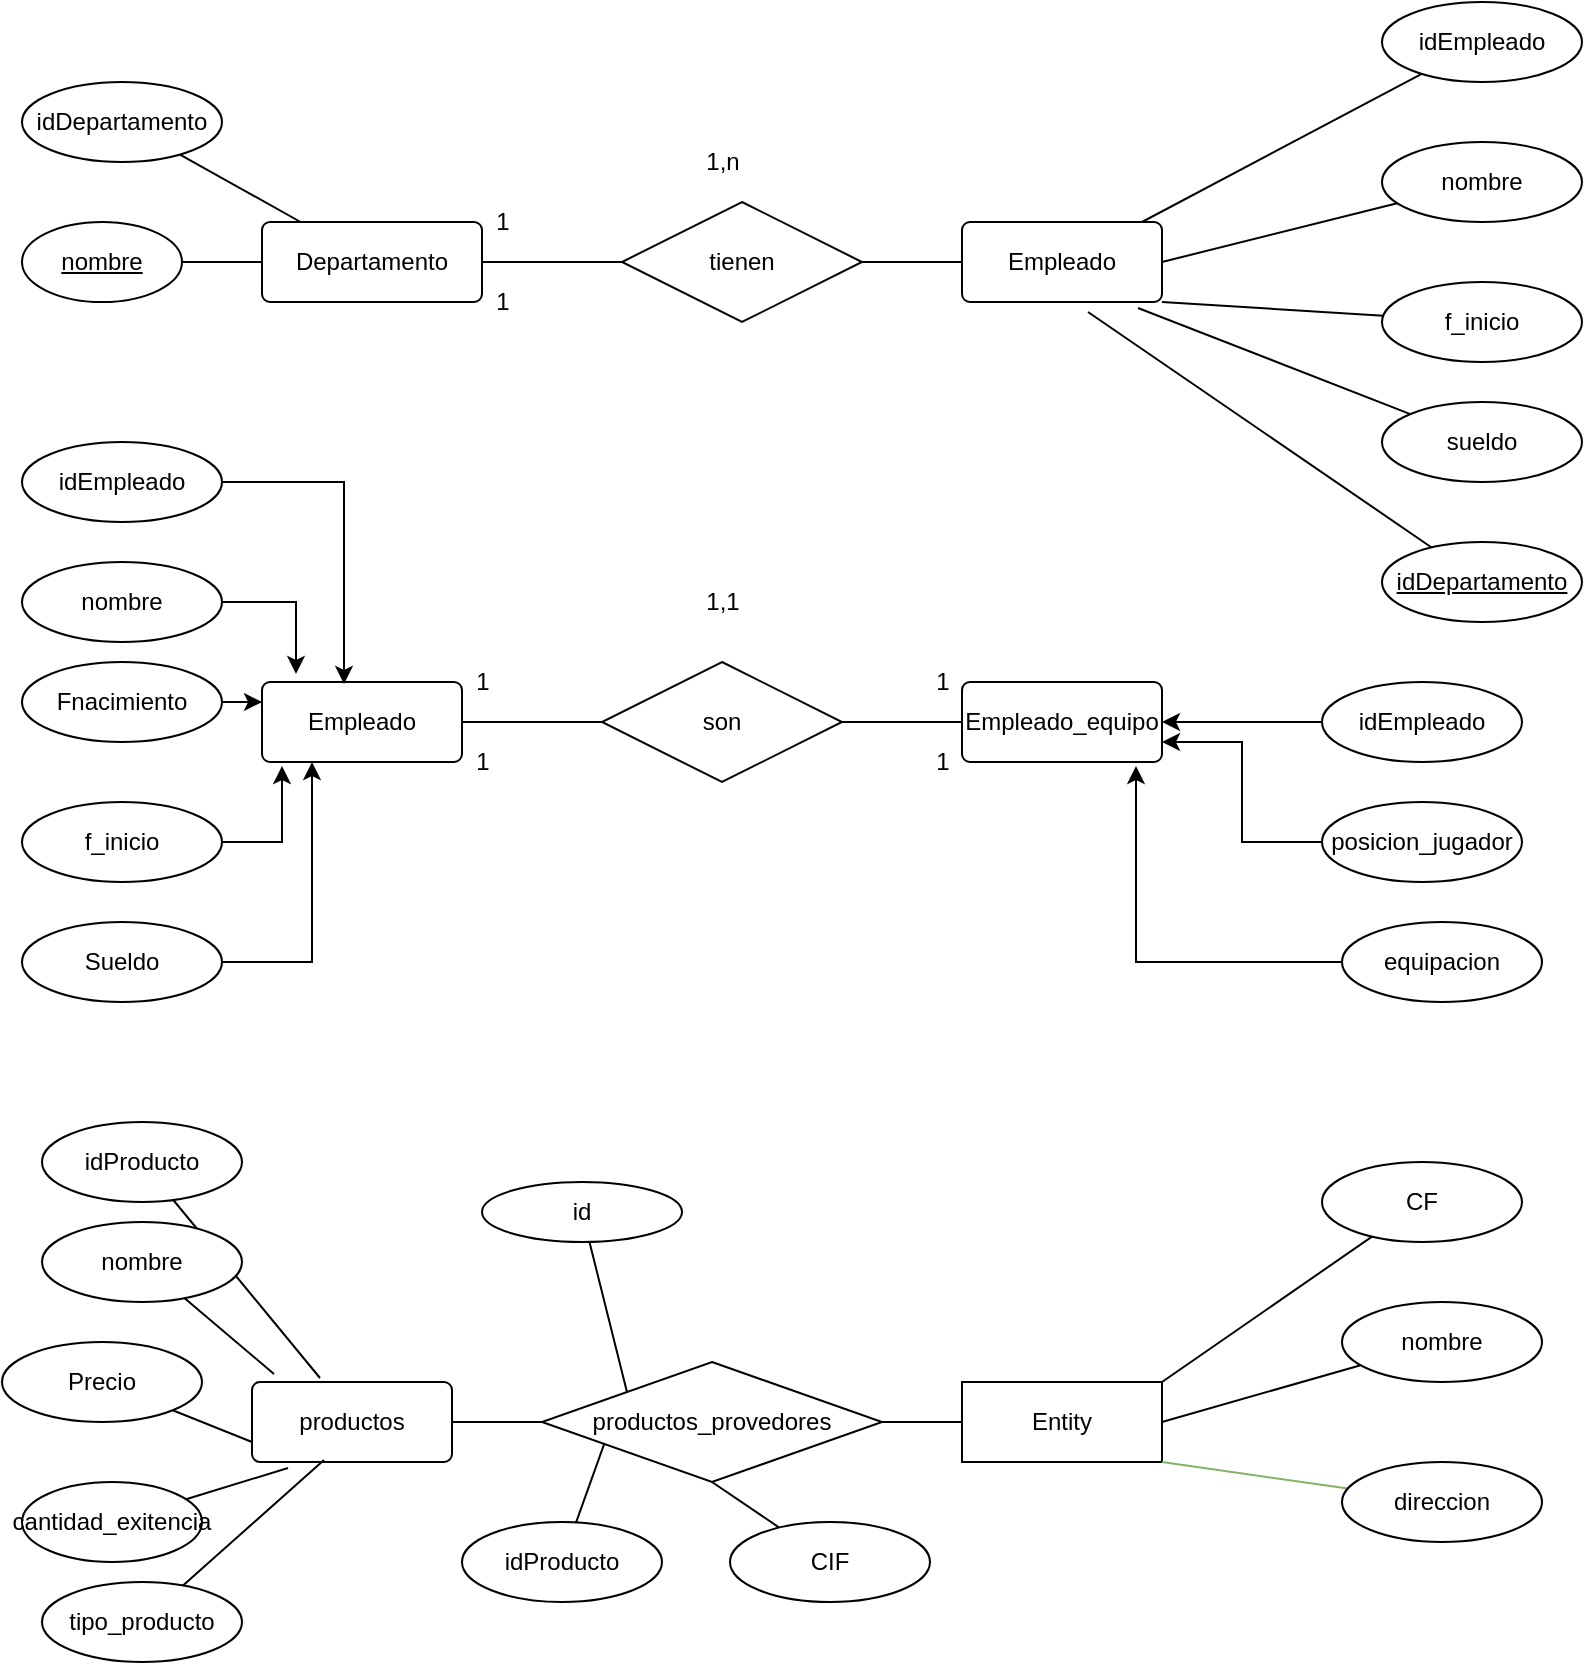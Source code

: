 <mxfile version="21.0.4" type="github">
  <diagram name="Página-1" id="OjUYFPZsK_V2lyPUEg2b">
    <mxGraphModel dx="893" dy="502" grid="1" gridSize="10" guides="1" tooltips="1" connect="1" arrows="1" fold="1" page="1" pageScale="1" pageWidth="827" pageHeight="1169" math="0" shadow="0">
      <root>
        <mxCell id="0" />
        <mxCell id="1" parent="0" />
        <mxCell id="AU91LdK-HFgsPMDRvncM-5" style="edgeStyle=orthogonalEdgeStyle;rounded=0;orthogonalLoop=1;jettySize=auto;html=1;endArrow=none;endFill=0;" edge="1" parent="1" source="AU91LdK-HFgsPMDRvncM-4" target="AU91LdK-HFgsPMDRvncM-6">
          <mxGeometry relative="1" as="geometry">
            <mxPoint x="270" y="200" as="targetPoint" />
          </mxGeometry>
        </mxCell>
        <mxCell id="AU91LdK-HFgsPMDRvncM-4" value="Departamento" style="rounded=1;arcSize=10;whiteSpace=wrap;html=1;align=center;" vertex="1" parent="1">
          <mxGeometry x="130" y="180" width="110" height="40" as="geometry" />
        </mxCell>
        <mxCell id="AU91LdK-HFgsPMDRvncM-17" style="rounded=0;orthogonalLoop=1;jettySize=auto;html=1;entryX=0;entryY=0.5;entryDx=0;entryDy=0;endArrow=none;endFill=0;" edge="1" parent="1" source="AU91LdK-HFgsPMDRvncM-6" target="AU91LdK-HFgsPMDRvncM-7">
          <mxGeometry relative="1" as="geometry" />
        </mxCell>
        <mxCell id="AU91LdK-HFgsPMDRvncM-6" value="tienen" style="shape=rhombus;perimeter=rhombusPerimeter;whiteSpace=wrap;html=1;align=center;" vertex="1" parent="1">
          <mxGeometry x="310" y="170" width="120" height="60" as="geometry" />
        </mxCell>
        <mxCell id="AU91LdK-HFgsPMDRvncM-7" value="Empleado" style="rounded=1;arcSize=10;whiteSpace=wrap;html=1;align=center;" vertex="1" parent="1">
          <mxGeometry x="480" y="180" width="100" height="40" as="geometry" />
        </mxCell>
        <mxCell id="AU91LdK-HFgsPMDRvncM-15" style="rounded=0;orthogonalLoop=1;jettySize=auto;html=1;endArrow=none;endFill=0;" edge="1" parent="1" source="AU91LdK-HFgsPMDRvncM-8" target="AU91LdK-HFgsPMDRvncM-4">
          <mxGeometry relative="1" as="geometry" />
        </mxCell>
        <mxCell id="AU91LdK-HFgsPMDRvncM-8" value="idDepartamento" style="ellipse;whiteSpace=wrap;html=1;align=center;" vertex="1" parent="1">
          <mxGeometry x="10" y="110" width="100" height="40" as="geometry" />
        </mxCell>
        <mxCell id="AU91LdK-HFgsPMDRvncM-16" style="edgeStyle=orthogonalEdgeStyle;rounded=0;orthogonalLoop=1;jettySize=auto;html=1;entryX=0;entryY=0.5;entryDx=0;entryDy=0;endArrow=none;endFill=0;" edge="1" parent="1" source="AU91LdK-HFgsPMDRvncM-9" target="AU91LdK-HFgsPMDRvncM-4">
          <mxGeometry relative="1" as="geometry" />
        </mxCell>
        <mxCell id="AU91LdK-HFgsPMDRvncM-9" value="nombre" style="ellipse;whiteSpace=wrap;html=1;align=center;fontStyle=4;" vertex="1" parent="1">
          <mxGeometry x="10" y="180" width="80" height="40" as="geometry" />
        </mxCell>
        <mxCell id="AU91LdK-HFgsPMDRvncM-19" style="rounded=0;orthogonalLoop=1;jettySize=auto;html=1;entryX=0.9;entryY=0;entryDx=0;entryDy=0;entryPerimeter=0;endArrow=none;endFill=0;" edge="1" parent="1" source="AU91LdK-HFgsPMDRvncM-10" target="AU91LdK-HFgsPMDRvncM-7">
          <mxGeometry relative="1" as="geometry" />
        </mxCell>
        <mxCell id="AU91LdK-HFgsPMDRvncM-10" value="idEmpleado" style="ellipse;whiteSpace=wrap;html=1;align=center;" vertex="1" parent="1">
          <mxGeometry x="690" y="70" width="100" height="40" as="geometry" />
        </mxCell>
        <mxCell id="AU91LdK-HFgsPMDRvncM-20" style="rounded=0;orthogonalLoop=1;jettySize=auto;html=1;entryX=1;entryY=0.5;entryDx=0;entryDy=0;endArrow=none;endFill=0;" edge="1" parent="1" source="AU91LdK-HFgsPMDRvncM-11" target="AU91LdK-HFgsPMDRvncM-7">
          <mxGeometry relative="1" as="geometry" />
        </mxCell>
        <mxCell id="AU91LdK-HFgsPMDRvncM-11" value="nombre" style="ellipse;whiteSpace=wrap;html=1;align=center;" vertex="1" parent="1">
          <mxGeometry x="690" y="140" width="100" height="40" as="geometry" />
        </mxCell>
        <mxCell id="AU91LdK-HFgsPMDRvncM-21" style="rounded=0;orthogonalLoop=1;jettySize=auto;html=1;entryX=1;entryY=1;entryDx=0;entryDy=0;endArrow=none;endFill=0;" edge="1" parent="1" source="AU91LdK-HFgsPMDRvncM-12" target="AU91LdK-HFgsPMDRvncM-7">
          <mxGeometry relative="1" as="geometry" />
        </mxCell>
        <mxCell id="AU91LdK-HFgsPMDRvncM-12" value="f_inicio" style="ellipse;whiteSpace=wrap;html=1;align=center;" vertex="1" parent="1">
          <mxGeometry x="690" y="210" width="100" height="40" as="geometry" />
        </mxCell>
        <mxCell id="AU91LdK-HFgsPMDRvncM-22" style="rounded=0;orthogonalLoop=1;jettySize=auto;html=1;entryX=0.88;entryY=1.075;entryDx=0;entryDy=0;entryPerimeter=0;endArrow=none;endFill=0;" edge="1" parent="1" source="AU91LdK-HFgsPMDRvncM-13" target="AU91LdK-HFgsPMDRvncM-7">
          <mxGeometry relative="1" as="geometry" />
        </mxCell>
        <mxCell id="AU91LdK-HFgsPMDRvncM-13" value="sueldo" style="ellipse;whiteSpace=wrap;html=1;align=center;" vertex="1" parent="1">
          <mxGeometry x="690" y="270" width="100" height="40" as="geometry" />
        </mxCell>
        <mxCell id="AU91LdK-HFgsPMDRvncM-23" style="rounded=0;orthogonalLoop=1;jettySize=auto;html=1;entryX=0.63;entryY=1.125;entryDx=0;entryDy=0;entryPerimeter=0;endArrow=none;endFill=0;" edge="1" parent="1" source="AU91LdK-HFgsPMDRvncM-14" target="AU91LdK-HFgsPMDRvncM-7">
          <mxGeometry relative="1" as="geometry" />
        </mxCell>
        <mxCell id="AU91LdK-HFgsPMDRvncM-14" value="idDepartamento" style="ellipse;whiteSpace=wrap;html=1;align=center;fontStyle=4;" vertex="1" parent="1">
          <mxGeometry x="690" y="340" width="100" height="40" as="geometry" />
        </mxCell>
        <mxCell id="AU91LdK-HFgsPMDRvncM-24" value="1" style="text;html=1;align=center;verticalAlign=middle;resizable=0;points=[];autosize=1;strokeColor=none;fillColor=none;" vertex="1" parent="1">
          <mxGeometry x="235" y="165" width="30" height="30" as="geometry" />
        </mxCell>
        <mxCell id="AU91LdK-HFgsPMDRvncM-25" value="1" style="text;html=1;align=center;verticalAlign=middle;resizable=0;points=[];autosize=1;strokeColor=none;fillColor=none;" vertex="1" parent="1">
          <mxGeometry x="235" y="205" width="30" height="30" as="geometry" />
        </mxCell>
        <mxCell id="AU91LdK-HFgsPMDRvncM-26" value="1,n" style="text;html=1;align=center;verticalAlign=middle;resizable=0;points=[];autosize=1;strokeColor=none;fillColor=none;" vertex="1" parent="1">
          <mxGeometry x="340" y="135" width="40" height="30" as="geometry" />
        </mxCell>
        <mxCell id="AU91LdK-HFgsPMDRvncM-31" style="rounded=0;orthogonalLoop=1;jettySize=auto;html=1;entryX=0;entryY=0.5;entryDx=0;entryDy=0;endArrow=none;endFill=0;" edge="1" parent="1" source="AU91LdK-HFgsPMDRvncM-27" target="AU91LdK-HFgsPMDRvncM-29">
          <mxGeometry relative="1" as="geometry" />
        </mxCell>
        <mxCell id="AU91LdK-HFgsPMDRvncM-27" value="Empleado" style="rounded=1;arcSize=10;whiteSpace=wrap;html=1;align=center;" vertex="1" parent="1">
          <mxGeometry x="130" y="410" width="100" height="40" as="geometry" />
        </mxCell>
        <mxCell id="AU91LdK-HFgsPMDRvncM-28" value="Empleado_equipo" style="rounded=1;arcSize=10;whiteSpace=wrap;html=1;align=center;" vertex="1" parent="1">
          <mxGeometry x="480" y="410" width="100" height="40" as="geometry" />
        </mxCell>
        <mxCell id="AU91LdK-HFgsPMDRvncM-30" style="edgeStyle=orthogonalEdgeStyle;rounded=0;orthogonalLoop=1;jettySize=auto;html=1;entryX=0;entryY=0.5;entryDx=0;entryDy=0;endArrow=none;endFill=0;" edge="1" parent="1" source="AU91LdK-HFgsPMDRvncM-29" target="AU91LdK-HFgsPMDRvncM-28">
          <mxGeometry relative="1" as="geometry" />
        </mxCell>
        <mxCell id="AU91LdK-HFgsPMDRvncM-29" value="son" style="shape=rhombus;perimeter=rhombusPerimeter;whiteSpace=wrap;html=1;align=center;" vertex="1" parent="1">
          <mxGeometry x="300" y="400" width="120" height="60" as="geometry" />
        </mxCell>
        <mxCell id="AU91LdK-HFgsPMDRvncM-37" style="edgeStyle=orthogonalEdgeStyle;rounded=0;orthogonalLoop=1;jettySize=auto;html=1;entryX=1;entryY=0.5;entryDx=0;entryDy=0;" edge="1" parent="1" source="AU91LdK-HFgsPMDRvncM-32" target="AU91LdK-HFgsPMDRvncM-28">
          <mxGeometry relative="1" as="geometry" />
        </mxCell>
        <mxCell id="AU91LdK-HFgsPMDRvncM-32" value="idEmpleado" style="ellipse;whiteSpace=wrap;html=1;align=center;" vertex="1" parent="1">
          <mxGeometry x="660" y="410" width="100" height="40" as="geometry" />
        </mxCell>
        <mxCell id="AU91LdK-HFgsPMDRvncM-36" style="edgeStyle=orthogonalEdgeStyle;rounded=0;orthogonalLoop=1;jettySize=auto;html=1;entryX=1;entryY=0.75;entryDx=0;entryDy=0;" edge="1" parent="1" source="AU91LdK-HFgsPMDRvncM-33" target="AU91LdK-HFgsPMDRvncM-28">
          <mxGeometry relative="1" as="geometry" />
        </mxCell>
        <mxCell id="AU91LdK-HFgsPMDRvncM-33" value="posicion_jugador" style="ellipse;whiteSpace=wrap;html=1;align=center;" vertex="1" parent="1">
          <mxGeometry x="660" y="470" width="100" height="40" as="geometry" />
        </mxCell>
        <mxCell id="AU91LdK-HFgsPMDRvncM-35" style="edgeStyle=orthogonalEdgeStyle;rounded=0;orthogonalLoop=1;jettySize=auto;html=1;entryX=0.87;entryY=1.05;entryDx=0;entryDy=0;entryPerimeter=0;" edge="1" parent="1" source="AU91LdK-HFgsPMDRvncM-34" target="AU91LdK-HFgsPMDRvncM-28">
          <mxGeometry relative="1" as="geometry" />
        </mxCell>
        <mxCell id="AU91LdK-HFgsPMDRvncM-34" value="equipacion" style="ellipse;whiteSpace=wrap;html=1;align=center;" vertex="1" parent="1">
          <mxGeometry x="670" y="530" width="100" height="40" as="geometry" />
        </mxCell>
        <mxCell id="AU91LdK-HFgsPMDRvncM-43" style="edgeStyle=orthogonalEdgeStyle;rounded=0;orthogonalLoop=1;jettySize=auto;html=1;entryX=0.41;entryY=0.025;entryDx=0;entryDy=0;entryPerimeter=0;" edge="1" parent="1" source="AU91LdK-HFgsPMDRvncM-38" target="AU91LdK-HFgsPMDRvncM-27">
          <mxGeometry relative="1" as="geometry" />
        </mxCell>
        <mxCell id="AU91LdK-HFgsPMDRvncM-38" value="idEmpleado" style="ellipse;whiteSpace=wrap;html=1;align=center;" vertex="1" parent="1">
          <mxGeometry x="10" y="290" width="100" height="40" as="geometry" />
        </mxCell>
        <mxCell id="AU91LdK-HFgsPMDRvncM-44" style="edgeStyle=orthogonalEdgeStyle;rounded=0;orthogonalLoop=1;jettySize=auto;html=1;entryX=0.17;entryY=-0.1;entryDx=0;entryDy=0;entryPerimeter=0;" edge="1" parent="1" source="AU91LdK-HFgsPMDRvncM-39" target="AU91LdK-HFgsPMDRvncM-27">
          <mxGeometry relative="1" as="geometry" />
        </mxCell>
        <mxCell id="AU91LdK-HFgsPMDRvncM-39" value="nombre" style="ellipse;whiteSpace=wrap;html=1;align=center;" vertex="1" parent="1">
          <mxGeometry x="10" y="350" width="100" height="40" as="geometry" />
        </mxCell>
        <mxCell id="AU91LdK-HFgsPMDRvncM-45" style="edgeStyle=orthogonalEdgeStyle;rounded=0;orthogonalLoop=1;jettySize=auto;html=1;entryX=0;entryY=0.25;entryDx=0;entryDy=0;" edge="1" parent="1" source="AU91LdK-HFgsPMDRvncM-40" target="AU91LdK-HFgsPMDRvncM-27">
          <mxGeometry relative="1" as="geometry" />
        </mxCell>
        <mxCell id="AU91LdK-HFgsPMDRvncM-40" value="Fnacimiento" style="ellipse;whiteSpace=wrap;html=1;align=center;" vertex="1" parent="1">
          <mxGeometry x="10" y="400" width="100" height="40" as="geometry" />
        </mxCell>
        <mxCell id="AU91LdK-HFgsPMDRvncM-46" style="edgeStyle=orthogonalEdgeStyle;rounded=0;orthogonalLoop=1;jettySize=auto;html=1;entryX=0.1;entryY=1.05;entryDx=0;entryDy=0;entryPerimeter=0;" edge="1" parent="1" source="AU91LdK-HFgsPMDRvncM-41" target="AU91LdK-HFgsPMDRvncM-27">
          <mxGeometry relative="1" as="geometry" />
        </mxCell>
        <mxCell id="AU91LdK-HFgsPMDRvncM-41" value="f_inicio" style="ellipse;whiteSpace=wrap;html=1;align=center;" vertex="1" parent="1">
          <mxGeometry x="10" y="470" width="100" height="40" as="geometry" />
        </mxCell>
        <mxCell id="AU91LdK-HFgsPMDRvncM-47" style="edgeStyle=orthogonalEdgeStyle;rounded=0;orthogonalLoop=1;jettySize=auto;html=1;entryX=0.25;entryY=1;entryDx=0;entryDy=0;" edge="1" parent="1" source="AU91LdK-HFgsPMDRvncM-42" target="AU91LdK-HFgsPMDRvncM-27">
          <mxGeometry relative="1" as="geometry" />
        </mxCell>
        <mxCell id="AU91LdK-HFgsPMDRvncM-42" value="Sueldo" style="ellipse;whiteSpace=wrap;html=1;align=center;" vertex="1" parent="1">
          <mxGeometry x="10" y="530" width="100" height="40" as="geometry" />
        </mxCell>
        <mxCell id="AU91LdK-HFgsPMDRvncM-48" value="1,1" style="text;html=1;align=center;verticalAlign=middle;resizable=0;points=[];autosize=1;strokeColor=none;fillColor=none;" vertex="1" parent="1">
          <mxGeometry x="340" y="355" width="40" height="30" as="geometry" />
        </mxCell>
        <mxCell id="AU91LdK-HFgsPMDRvncM-49" value="1" style="text;html=1;align=center;verticalAlign=middle;resizable=0;points=[];autosize=1;strokeColor=none;fillColor=none;" vertex="1" parent="1">
          <mxGeometry x="455" y="395" width="30" height="30" as="geometry" />
        </mxCell>
        <mxCell id="AU91LdK-HFgsPMDRvncM-50" value="1" style="text;html=1;align=center;verticalAlign=middle;resizable=0;points=[];autosize=1;strokeColor=none;fillColor=none;" vertex="1" parent="1">
          <mxGeometry x="455" y="435" width="30" height="30" as="geometry" />
        </mxCell>
        <mxCell id="AU91LdK-HFgsPMDRvncM-51" value="1" style="text;html=1;align=center;verticalAlign=middle;resizable=0;points=[];autosize=1;strokeColor=none;fillColor=none;" vertex="1" parent="1">
          <mxGeometry x="225" y="395" width="30" height="30" as="geometry" />
        </mxCell>
        <mxCell id="AU91LdK-HFgsPMDRvncM-52" value="1" style="text;html=1;align=center;verticalAlign=middle;resizable=0;points=[];autosize=1;strokeColor=none;fillColor=none;" vertex="1" parent="1">
          <mxGeometry x="225" y="435" width="30" height="30" as="geometry" />
        </mxCell>
        <mxCell id="AU91LdK-HFgsPMDRvncM-59" style="edgeStyle=orthogonalEdgeStyle;rounded=0;orthogonalLoop=1;jettySize=auto;html=1;entryX=0;entryY=0.5;entryDx=0;entryDy=0;endArrow=none;endFill=0;" edge="1" parent="1" source="AU91LdK-HFgsPMDRvncM-53" target="AU91LdK-HFgsPMDRvncM-55">
          <mxGeometry relative="1" as="geometry" />
        </mxCell>
        <mxCell id="AU91LdK-HFgsPMDRvncM-53" value="productos" style="rounded=1;arcSize=10;whiteSpace=wrap;html=1;align=center;" vertex="1" parent="1">
          <mxGeometry x="125" y="760" width="100" height="40" as="geometry" />
        </mxCell>
        <mxCell id="AU91LdK-HFgsPMDRvncM-54" value="Entity" style="rounded=1;arcSize=0;whiteSpace=wrap;html=1;align=center;" vertex="1" parent="1">
          <mxGeometry x="480" y="760" width="100" height="40" as="geometry" />
        </mxCell>
        <mxCell id="AU91LdK-HFgsPMDRvncM-60" style="edgeStyle=orthogonalEdgeStyle;rounded=0;orthogonalLoop=1;jettySize=auto;html=1;entryX=0;entryY=0.5;entryDx=0;entryDy=0;endArrow=none;endFill=0;" edge="1" parent="1" source="AU91LdK-HFgsPMDRvncM-55" target="AU91LdK-HFgsPMDRvncM-54">
          <mxGeometry relative="1" as="geometry" />
        </mxCell>
        <mxCell id="AU91LdK-HFgsPMDRvncM-55" value="productos_provedores" style="shape=rhombus;perimeter=rhombusPerimeter;whiteSpace=wrap;html=1;align=center;" vertex="1" parent="1">
          <mxGeometry x="270" y="750" width="170" height="60" as="geometry" />
        </mxCell>
        <mxCell id="AU91LdK-HFgsPMDRvncM-75" style="rounded=0;orthogonalLoop=1;jettySize=auto;html=1;entryX=1;entryY=0;entryDx=0;entryDy=0;endArrow=none;endFill=0;" edge="1" parent="1" source="AU91LdK-HFgsPMDRvncM-56" target="AU91LdK-HFgsPMDRvncM-54">
          <mxGeometry relative="1" as="geometry" />
        </mxCell>
        <mxCell id="AU91LdK-HFgsPMDRvncM-56" value="CF" style="ellipse;whiteSpace=wrap;html=1;align=center;" vertex="1" parent="1">
          <mxGeometry x="660" y="650" width="100" height="40" as="geometry" />
        </mxCell>
        <mxCell id="AU91LdK-HFgsPMDRvncM-76" style="rounded=0;orthogonalLoop=1;jettySize=auto;html=1;entryX=1;entryY=0.5;entryDx=0;entryDy=0;endArrow=none;endFill=0;" edge="1" parent="1" source="AU91LdK-HFgsPMDRvncM-57" target="AU91LdK-HFgsPMDRvncM-54">
          <mxGeometry relative="1" as="geometry" />
        </mxCell>
        <mxCell id="AU91LdK-HFgsPMDRvncM-57" value="nombre" style="ellipse;whiteSpace=wrap;html=1;align=center;" vertex="1" parent="1">
          <mxGeometry x="670" y="720" width="100" height="40" as="geometry" />
        </mxCell>
        <mxCell id="AU91LdK-HFgsPMDRvncM-77" style="rounded=0;orthogonalLoop=1;jettySize=auto;html=1;entryX=1;entryY=1;entryDx=0;entryDy=0;endArrow=none;endFill=0;fillColor=#d5e8d4;strokeColor=#82b366;" edge="1" parent="1" source="AU91LdK-HFgsPMDRvncM-58" target="AU91LdK-HFgsPMDRvncM-54">
          <mxGeometry relative="1" as="geometry" />
        </mxCell>
        <mxCell id="AU91LdK-HFgsPMDRvncM-58" value="direccion" style="ellipse;whiteSpace=wrap;html=1;align=center;" vertex="1" parent="1">
          <mxGeometry x="670" y="800" width="100" height="40" as="geometry" />
        </mxCell>
        <mxCell id="AU91LdK-HFgsPMDRvncM-62" style="rounded=0;orthogonalLoop=1;jettySize=auto;html=1;entryX=0;entryY=0;entryDx=0;entryDy=0;endArrow=none;endFill=0;" edge="1" parent="1" source="AU91LdK-HFgsPMDRvncM-61" target="AU91LdK-HFgsPMDRvncM-55">
          <mxGeometry relative="1" as="geometry" />
        </mxCell>
        <mxCell id="AU91LdK-HFgsPMDRvncM-61" value="id" style="ellipse;whiteSpace=wrap;html=1;align=center;" vertex="1" parent="1">
          <mxGeometry x="240" y="660" width="100" height="30" as="geometry" />
        </mxCell>
        <mxCell id="AU91LdK-HFgsPMDRvncM-65" style="rounded=0;orthogonalLoop=1;jettySize=auto;html=1;entryX=0.183;entryY=0.683;entryDx=0;entryDy=0;entryPerimeter=0;endArrow=none;endFill=0;" edge="1" parent="1" source="AU91LdK-HFgsPMDRvncM-63" target="AU91LdK-HFgsPMDRvncM-55">
          <mxGeometry relative="1" as="geometry" />
        </mxCell>
        <mxCell id="AU91LdK-HFgsPMDRvncM-63" value="idProducto" style="ellipse;whiteSpace=wrap;html=1;align=center;" vertex="1" parent="1">
          <mxGeometry x="230" y="830" width="100" height="40" as="geometry" />
        </mxCell>
        <mxCell id="AU91LdK-HFgsPMDRvncM-66" style="rounded=0;orthogonalLoop=1;jettySize=auto;html=1;entryX=0.5;entryY=1;entryDx=0;entryDy=0;endArrow=none;endFill=0;" edge="1" parent="1" source="AU91LdK-HFgsPMDRvncM-64" target="AU91LdK-HFgsPMDRvncM-55">
          <mxGeometry relative="1" as="geometry">
            <mxPoint x="350" y="820" as="targetPoint" />
          </mxGeometry>
        </mxCell>
        <mxCell id="AU91LdK-HFgsPMDRvncM-64" value="CIF" style="ellipse;whiteSpace=wrap;html=1;align=center;" vertex="1" parent="1">
          <mxGeometry x="364" y="830" width="100" height="40" as="geometry" />
        </mxCell>
        <mxCell id="AU91LdK-HFgsPMDRvncM-71" style="rounded=0;orthogonalLoop=1;jettySize=auto;html=1;entryX=0.34;entryY=-0.05;entryDx=0;entryDy=0;entryPerimeter=0;endArrow=none;endFill=0;" edge="1" parent="1" source="AU91LdK-HFgsPMDRvncM-67" target="AU91LdK-HFgsPMDRvncM-53">
          <mxGeometry relative="1" as="geometry" />
        </mxCell>
        <mxCell id="AU91LdK-HFgsPMDRvncM-67" value="idProducto" style="ellipse;whiteSpace=wrap;html=1;align=center;" vertex="1" parent="1">
          <mxGeometry x="20" y="630" width="100" height="40" as="geometry" />
        </mxCell>
        <mxCell id="AU91LdK-HFgsPMDRvncM-72" style="rounded=0;orthogonalLoop=1;jettySize=auto;html=1;entryX=0.11;entryY=-0.1;entryDx=0;entryDy=0;entryPerimeter=0;endArrow=none;endFill=0;" edge="1" parent="1" source="AU91LdK-HFgsPMDRvncM-68" target="AU91LdK-HFgsPMDRvncM-53">
          <mxGeometry relative="1" as="geometry" />
        </mxCell>
        <mxCell id="AU91LdK-HFgsPMDRvncM-68" value="nombre" style="ellipse;whiteSpace=wrap;html=1;align=center;" vertex="1" parent="1">
          <mxGeometry x="20" y="680" width="100" height="40" as="geometry" />
        </mxCell>
        <mxCell id="AU91LdK-HFgsPMDRvncM-73" style="rounded=0;orthogonalLoop=1;jettySize=auto;html=1;entryX=0;entryY=0.75;entryDx=0;entryDy=0;endArrow=none;endFill=0;" edge="1" parent="1" source="AU91LdK-HFgsPMDRvncM-69" target="AU91LdK-HFgsPMDRvncM-53">
          <mxGeometry relative="1" as="geometry" />
        </mxCell>
        <mxCell id="AU91LdK-HFgsPMDRvncM-69" value="Precio" style="ellipse;whiteSpace=wrap;html=1;align=center;" vertex="1" parent="1">
          <mxGeometry y="740" width="100" height="40" as="geometry" />
        </mxCell>
        <mxCell id="AU91LdK-HFgsPMDRvncM-74" style="rounded=0;orthogonalLoop=1;jettySize=auto;html=1;entryX=0.18;entryY=1.075;entryDx=0;entryDy=0;entryPerimeter=0;endArrow=none;endFill=0;" edge="1" parent="1" source="AU91LdK-HFgsPMDRvncM-70" target="AU91LdK-HFgsPMDRvncM-53">
          <mxGeometry relative="1" as="geometry" />
        </mxCell>
        <mxCell id="AU91LdK-HFgsPMDRvncM-70" value="cantidad_exitencia" style="ellipse;whiteSpace=wrap;html=1;align=center;" vertex="1" parent="1">
          <mxGeometry x="10" y="810" width="90" height="40" as="geometry" />
        </mxCell>
        <mxCell id="AU91LdK-HFgsPMDRvncM-79" style="rounded=0;orthogonalLoop=1;jettySize=auto;html=1;entryX=0.36;entryY=0.975;entryDx=0;entryDy=0;entryPerimeter=0;endArrow=none;endFill=0;" edge="1" parent="1" source="AU91LdK-HFgsPMDRvncM-78" target="AU91LdK-HFgsPMDRvncM-53">
          <mxGeometry relative="1" as="geometry" />
        </mxCell>
        <mxCell id="AU91LdK-HFgsPMDRvncM-78" value="tipo_producto" style="ellipse;whiteSpace=wrap;html=1;align=center;" vertex="1" parent="1">
          <mxGeometry x="20" y="860" width="100" height="40" as="geometry" />
        </mxCell>
      </root>
    </mxGraphModel>
  </diagram>
</mxfile>
